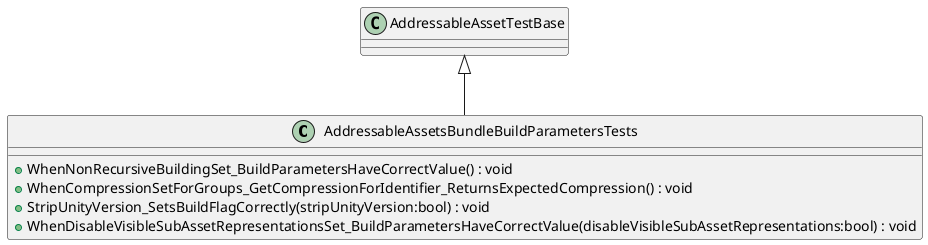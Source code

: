 @startuml
class AddressableAssetsBundleBuildParametersTests {
    + WhenNonRecursiveBuildingSet_BuildParametersHaveCorrectValue() : void
    + WhenCompressionSetForGroups_GetCompressionForIdentifier_ReturnsExpectedCompression() : void
    + StripUnityVersion_SetsBuildFlagCorrectly(stripUnityVersion:bool) : void
    + WhenDisableVisibleSubAssetRepresentationsSet_BuildParametersHaveCorrectValue(disableVisibleSubAssetRepresentations:bool) : void
}
AddressableAssetTestBase <|-- AddressableAssetsBundleBuildParametersTests
@enduml
